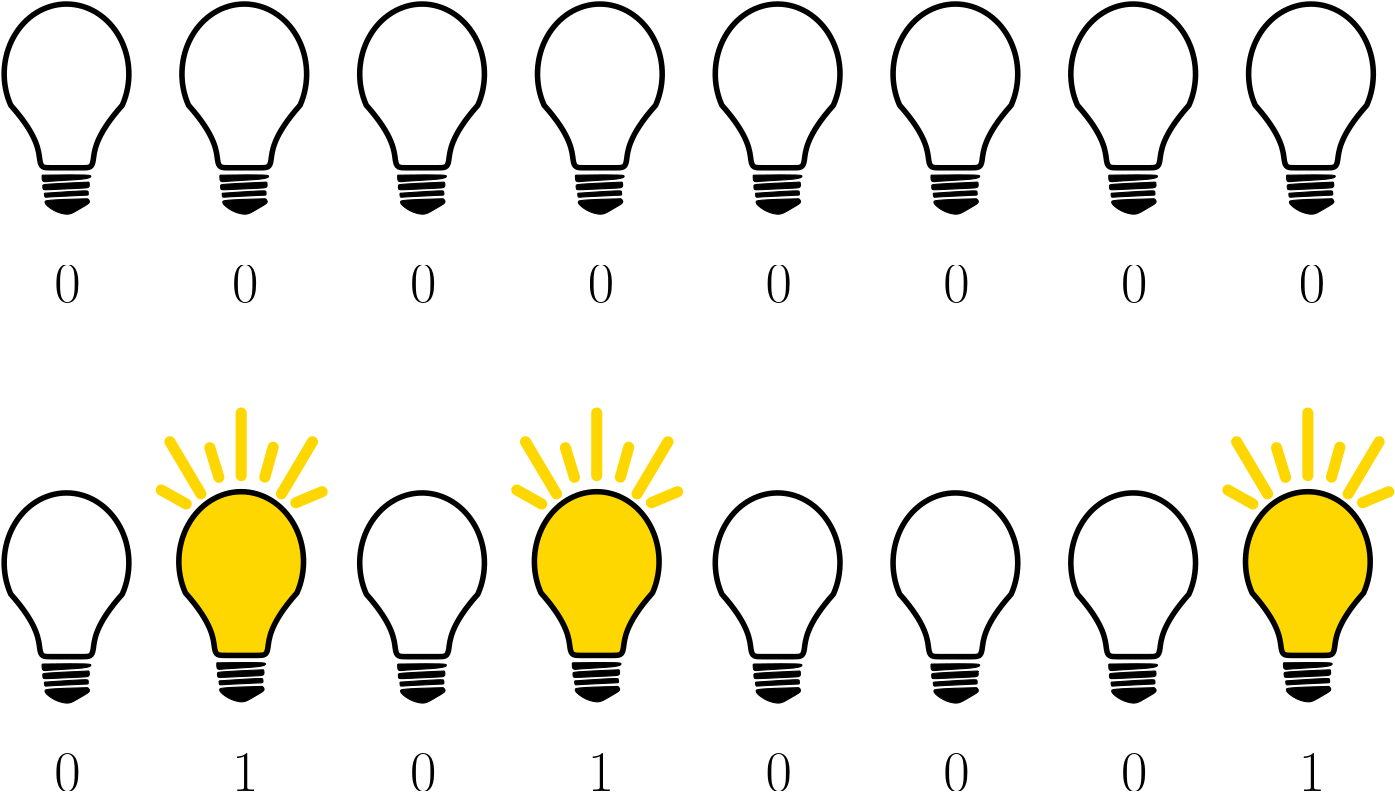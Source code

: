 <?xml version="1.0"?>
<!DOCTYPE ipe SYSTEM "ipe.dtd">
<ipe version="70212" creator="Ipe 7.2.13">
<info created="D:20210805163406" modified="D:20210805195112"/>
<ipestyle name="basic">
<symbol name="arrow/arc(spx)">
<path stroke="sym-stroke" fill="sym-stroke" pen="sym-pen">
0 0 m
-1 0.333 l
-1 -0.333 l
h
</path>
</symbol>
<symbol name="arrow/farc(spx)">
<path stroke="sym-stroke" fill="white" pen="sym-pen">
0 0 m
-1 0.333 l
-1 -0.333 l
h
</path>
</symbol>
<symbol name="arrow/ptarc(spx)">
<path stroke="sym-stroke" fill="sym-stroke" pen="sym-pen">
0 0 m
-1 0.333 l
-0.8 0 l
-1 -0.333 l
h
</path>
</symbol>
<symbol name="arrow/fptarc(spx)">
<path stroke="sym-stroke" fill="white" pen="sym-pen">
0 0 m
-1 0.333 l
-0.8 0 l
-1 -0.333 l
h
</path>
</symbol>
<symbol name="mark/circle(sx)" transformations="translations">
<path fill="sym-stroke">
0.6 0 0 0.6 0 0 e
0.4 0 0 0.4 0 0 e
</path>
</symbol>
<symbol name="mark/disk(sx)" transformations="translations">
<path fill="sym-stroke">
0.6 0 0 0.6 0 0 e
</path>
</symbol>
<symbol name="mark/fdisk(sfx)" transformations="translations">
<group>
<path fill="sym-fill">
0.5 0 0 0.5 0 0 e
</path>
<path fill="sym-stroke" fillrule="eofill">
0.6 0 0 0.6 0 0 e
0.4 0 0 0.4 0 0 e
</path>
</group>
</symbol>
<symbol name="mark/box(sx)" transformations="translations">
<path fill="sym-stroke" fillrule="eofill">
-0.6 -0.6 m
0.6 -0.6 l
0.6 0.6 l
-0.6 0.6 l
h
-0.4 -0.4 m
0.4 -0.4 l
0.4 0.4 l
-0.4 0.4 l
h
</path>
</symbol>
<symbol name="mark/square(sx)" transformations="translations">
<path fill="sym-stroke">
-0.6 -0.6 m
0.6 -0.6 l
0.6 0.6 l
-0.6 0.6 l
h
</path>
</symbol>
<symbol name="mark/fsquare(sfx)" transformations="translations">
<group>
<path fill="sym-fill">
-0.5 -0.5 m
0.5 -0.5 l
0.5 0.5 l
-0.5 0.5 l
h
</path>
<path fill="sym-stroke" fillrule="eofill">
-0.6 -0.6 m
0.6 -0.6 l
0.6 0.6 l
-0.6 0.6 l
h
-0.4 -0.4 m
0.4 -0.4 l
0.4 0.4 l
-0.4 0.4 l
h
</path>
</group>
</symbol>
<symbol name="mark/cross(sx)" transformations="translations">
<group>
<path fill="sym-stroke">
-0.43 -0.57 m
0.57 0.43 l
0.43 0.57 l
-0.57 -0.43 l
h
</path>
<path fill="sym-stroke">
-0.43 0.57 m
0.57 -0.43 l
0.43 -0.57 l
-0.57 0.43 l
h
</path>
</group>
</symbol>
<symbol name="arrow/fnormal(spx)">
<path stroke="sym-stroke" fill="white" pen="sym-pen">
0 0 m
-1 0.333 l
-1 -0.333 l
h
</path>
</symbol>
<symbol name="arrow/pointed(spx)">
<path stroke="sym-stroke" fill="sym-stroke" pen="sym-pen">
0 0 m
-1 0.333 l
-0.8 0 l
-1 -0.333 l
h
</path>
</symbol>
<symbol name="arrow/fpointed(spx)">
<path stroke="sym-stroke" fill="white" pen="sym-pen">
0 0 m
-1 0.333 l
-0.8 0 l
-1 -0.333 l
h
</path>
</symbol>
<symbol name="arrow/linear(spx)">
<path stroke="sym-stroke" pen="sym-pen">
-1 0.333 m
0 0 l
-1 -0.333 l
</path>
</symbol>
<symbol name="arrow/fdouble(spx)">
<path stroke="sym-stroke" fill="white" pen="sym-pen">
0 0 m
-1 0.333 l
-1 -0.333 l
h
-1 0 m
-2 0.333 l
-2 -0.333 l
h
</path>
</symbol>
<symbol name="arrow/double(spx)">
<path stroke="sym-stroke" fill="sym-stroke" pen="sym-pen">
0 0 m
-1 0.333 l
-1 -0.333 l
h
-1 0 m
-2 0.333 l
-2 -0.333 l
h
</path>
</symbol>
<pen name="heavier" value="0.8"/>
<pen name="fat" value="1.2"/>
<pen name="ultrafat" value="2"/>
<symbolsize name="large" value="5"/>
<symbolsize name="small" value="2"/>
<symbolsize name="tiny" value="1.1"/>
<arrowsize name="large" value="10"/>
<arrowsize name="small" value="5"/>
<arrowsize name="tiny" value="3"/>
<color name="sbblue" value="0.298 0.447 0.79"/>
<color name="sbgreen" value="0.333 0.658 0.407"/>
<color name="sborange" value="0.866 0.517 0.321"/>
<color name="sbred" value="0.768 0.305 0.321"/>
<color name="sbpurple" value="0.505 0.447 0.698"/>
<color name="red" value="1 0 0"/>
<color name="green" value="0 1 0"/>
<color name="blue" value="0 0 1"/>
<color name="yellow" value="1 1 0"/>
<color name="orange" value="1 0.647 0"/>
<color name="gold" value="1 0.843 0"/>
<color name="purple" value="0.627 0.125 0.941"/>
<color name="gray" value="0.745"/>
<color name="brown" value="0.647 0.165 0.165"/>
<color name="navy" value="0 0 0.502"/>
<color name="pink" value="1 0.753 0.796"/>
<color name="seagreen" value="0.18 0.545 0.341"/>
<color name="turquoise" value="0.251 0.878 0.816"/>
<color name="violet" value="0.933 0.51 0.933"/>
<color name="darkblue" value="0 0 0.545"/>
<color name="darkcyan" value="0 0.545 0.545"/>
<color name="darkgray" value="0.663"/>
<color name="verydarkgray" value="0.4"/>
<color name="darkgreen" value="0 0.392 0"/>
<color name="darkmagenta" value="0.545 0 0.545"/>
<color name="darkorange" value="1 0.549 0"/>
<color name="darkred" value="0.545 0 0"/>
<color name="lightblue" value="0.678 0.847 0.902"/>
<color name="lightcyan" value="0.878 1 1"/>
<color name="lightgray" value="0.827"/>
<color name="lightgreen" value="0.565 0.933 0.565"/>
<color name="lightyellow" value="1 1 0.878"/>
<dashstyle name="dashed" value="[4] 0"/>
<dashstyle name="dotted" value="[1 3] 0"/>
<dashstyle name="dash dotted" value="[4 2 1 2] 0"/>
<dashstyle name="dash dot dotted" value="[4 2 1 2 1 2] 0"/>
<textsize name="large" value="\large"/>
<textsize name="Large" value="\Large"/>
<textsize name="LARGE" value="\LARGE"/>
<textsize name="huge" value="\huge"/>
<textsize name="Huge" value="\Huge"/>
<textsize name="small" value="\small"/>
<textsize name="footnote" value="\footnotesize"/>
<textsize name="tiny" value="\tiny"/>
<textstyle name="center" begin="\begin{center}" end="\end{center}"/>
<textstyle name="itemize" begin="\begin{itemize}" end="\end{itemize}"/>
<textstyle name="item" begin="\begin{itemize}\item{}" end="\end{itemize}"/>
<gridsize name="4 pts" value="4"/>
<gridsize name="8 pts (~3 mm)" value="8"/>
<gridsize name="16 pts (~6 mm)" value="16"/>
<gridsize name="32 pts (~12 mm)" value="32"/>
<gridsize name="10 pts (~3.5 mm)" value="10"/>
<gridsize name="20 pts (~7 mm)" value="20"/>
<gridsize name="14 pts (~5 mm)" value="14"/>
<gridsize name="28 pts (~10 mm)" value="28"/>
<gridsize name="56 pts (~20 mm)" value="56"/>
<anglesize name="90 deg" value="90"/>
<anglesize name="60 deg" value="60"/>
<anglesize name="45 deg" value="45"/>
<anglesize name="30 deg" value="30"/>
<anglesize name="22.5 deg" value="22.5"/>
<opacity name="10%" value="0.1"/>
<opacity name="30%" value="0.3"/>
<opacity name="50%" value="0.5"/>
<opacity name="75%" value="0.75"/>
<tiling name="falling" angle="-60" step="4" width="1"/>
<tiling name="rising" angle="30" step="4" width="1"/>
</ipestyle>
<page>
<layer name="alpha"/>
<view layers="alpha" active="alpha"/>
<path layer="alpha" matrix="0.627426 0 0 0.703632 -26.018 65.202" stroke="black" pen="2">
160 736 m
35.7771 0 0 35.7771 128 752 96 736 a
112 720
112 704
116 704
140 704
144 704
144 720
160 736 c
h
</path>
<path matrix="0.627426 0 0 0.703632 -26.018 65.202" stroke="black" fill="black">
114.001 700.215 m
113.962 696.323
114.454 697.193
140.886 698.021
142.493 699.817
141.307 700.601
114.001 700.215 c
</path>
<path matrix="0.627426 0 0 0.703632 -26.2307 64.663" stroke="black" fill="black">
141.209 697.432 m
141.81 694.513
140.961 694.523
115.483 693.404
114.868 693.577
114.561 696.052
115.199 696.425
141.209 697.432 c
</path>
<path matrix="0.627426 0 0 0.703632 -26.0393 64.706" stroke="black" fill="black">
115.345 691.668 m
115.405 690
115.84 689.499
116.855 689.788
139.889 690.776
140.659 690.592
140.421 692.863
140.082 693.202
115.345 691.668 c
</path>
<path matrix="0.627426 0 0 0.703632 -26.018 65.202" stroke="black" fill="black">
140.127 688.152 m
115.78 687.64
115.737 686.602
115.568 685.461
121.036 681.603
128.283 679.828
131.666 680.845
137.135 683.862
139.95 685.176
141.939 686.722
140.127 688.152 c
</path>
<path matrix="0.627426 0 0 0.703632 37.982 65.202" stroke="black" pen="2">
160 736 m
35.7771 0 0 35.7771 128 752 96 736 a
112 720
112 704
116 704
140 704
144 704
144 720
160 736 c
h
</path>
<path matrix="0.627426 0 0 0.703632 37.982 65.202" stroke="black" fill="black">
114.001 700.215 m
113.962 696.323
114.454 697.193
140.886 698.021
142.493 699.817
141.307 700.601
114.001 700.215 c
</path>
<path matrix="0.627426 0 0 0.703632 37.7693 64.663" stroke="black" fill="black">
141.209 697.432 m
141.81 694.513
140.961 694.523
115.483 693.404
114.868 693.577
114.561 696.052
115.199 696.425
141.209 697.432 c
</path>
<path matrix="0.627426 0 0 0.703632 37.9607 64.706" stroke="black" fill="black">
115.345 691.668 m
115.405 690
115.84 689.499
116.855 689.788
139.889 690.776
140.659 690.592
140.421 692.863
140.082 693.202
115.345 691.668 c
</path>
<path matrix="0.627426 0 0 0.703632 37.982 65.202" stroke="black" fill="black">
140.127 688.152 m
115.78 687.64
115.737 686.602
115.568 685.461
121.036 681.603
128.283 679.828
131.666 680.845
137.135 683.862
139.95 685.176
141.939 686.722
140.127 688.152 c
</path>
<path matrix="0.627426 0 0 0.703632 101.982 65.202" stroke="black" pen="2">
160 736 m
35.7771 0 0 35.7771 128 752 96 736 a
112 720
112 704
116 704
140 704
144 704
144 720
160 736 c
h
</path>
<path matrix="0.627426 0 0 0.703632 101.982 65.202" stroke="black" fill="black">
114.001 700.215 m
113.962 696.323
114.454 697.193
140.886 698.021
142.493 699.817
141.307 700.601
114.001 700.215 c
</path>
<path matrix="0.627426 0 0 0.703632 101.769 64.663" stroke="black" fill="black">
141.209 697.432 m
141.81 694.513
140.961 694.523
115.483 693.404
114.868 693.577
114.561 696.052
115.199 696.425
141.209 697.432 c
</path>
<path matrix="0.627426 0 0 0.703632 101.961 64.706" stroke="black" fill="black">
115.345 691.668 m
115.405 690
115.84 689.499
116.855 689.788
139.889 690.776
140.659 690.592
140.421 692.863
140.082 693.202
115.345 691.668 c
</path>
<path matrix="0.627426 0 0 0.703632 101.982 65.202" stroke="black" fill="black">
140.127 688.152 m
115.78 687.64
115.737 686.602
115.568 685.461
121.036 681.603
128.283 679.828
131.666 680.845
137.135 683.862
139.95 685.176
141.939 686.722
140.127 688.152 c
</path>
<path matrix="0.627426 0 0 0.703632 165.982 65.202" stroke="black" pen="2">
160 736 m
35.7771 0 0 35.7771 128 752 96 736 a
112 720
112 704
116 704
140 704
144 704
144 720
160 736 c
h
</path>
<path matrix="0.627426 0 0 0.703632 165.982 65.202" stroke="black" fill="black">
114.001 700.215 m
113.962 696.323
114.454 697.193
140.886 698.021
142.493 699.817
141.307 700.601
114.001 700.215 c
</path>
<path matrix="0.627426 0 0 0.703632 165.769 64.663" stroke="black" fill="black">
141.209 697.432 m
141.81 694.513
140.961 694.523
115.483 693.404
114.868 693.577
114.561 696.052
115.199 696.425
141.209 697.432 c
</path>
<path matrix="0.627426 0 0 0.703632 165.961 64.706" stroke="black" fill="black">
115.345 691.668 m
115.405 690
115.84 689.499
116.855 689.788
139.889 690.776
140.659 690.592
140.421 692.863
140.082 693.202
115.345 691.668 c
</path>
<path matrix="0.627426 0 0 0.703632 165.982 65.202" stroke="black" fill="black">
140.127 688.152 m
115.78 687.64
115.737 686.602
115.568 685.461
121.036 681.603
128.283 679.828
131.666 680.845
137.135 683.862
139.95 685.176
141.939 686.722
140.127 688.152 c
</path>
<path matrix="0.627426 0 0 0.703632 229.982 65.202" stroke="black" pen="2">
160 736 m
35.7771 0 0 35.7771 128 752 96 736 a
112 720
112 704
116 704
140 704
144 704
144 720
160 736 c
h
</path>
<path matrix="0.627426 0 0 0.703632 229.982 65.202" stroke="black" fill="black">
114.001 700.215 m
113.962 696.323
114.454 697.193
140.886 698.021
142.493 699.817
141.307 700.601
114.001 700.215 c
</path>
<path matrix="0.627426 0 0 0.703632 229.769 64.663" stroke="black" fill="black">
141.209 697.432 m
141.81 694.513
140.961 694.523
115.483 693.404
114.868 693.577
114.561 696.052
115.199 696.425
141.209 697.432 c
</path>
<path matrix="0.627426 0 0 0.703632 229.961 64.706" stroke="black" fill="black">
115.345 691.668 m
115.405 690
115.84 689.499
116.855 689.788
139.889 690.776
140.659 690.592
140.421 692.863
140.082 693.202
115.345 691.668 c
</path>
<path matrix="0.627426 0 0 0.703632 229.982 65.202" stroke="black" fill="black">
140.127 688.152 m
115.78 687.64
115.737 686.602
115.568 685.461
121.036 681.603
128.283 679.828
131.666 680.845
137.135 683.862
139.95 685.176
141.939 686.722
140.127 688.152 c
</path>
<path matrix="0.627426 0 0 0.703632 293.982 65.202" stroke="black" pen="2">
160 736 m
35.7771 0 0 35.7771 128 752 96 736 a
112 720
112 704
116 704
140 704
144 704
144 720
160 736 c
h
</path>
<path matrix="0.627426 0 0 0.703632 293.982 65.202" stroke="black" fill="black">
114.001 700.215 m
113.962 696.323
114.454 697.193
140.886 698.021
142.493 699.817
141.307 700.601
114.001 700.215 c
</path>
<path matrix="0.627426 0 0 0.703632 293.769 64.663" stroke="black" fill="black">
141.209 697.432 m
141.81 694.513
140.961 694.523
115.483 693.404
114.868 693.577
114.561 696.052
115.199 696.425
141.209 697.432 c
</path>
<path matrix="0.627426 0 0 0.703632 293.961 64.706" stroke="black" fill="black">
115.345 691.668 m
115.405 690
115.84 689.499
116.855 689.788
139.889 690.776
140.659 690.592
140.421 692.863
140.082 693.202
115.345 691.668 c
</path>
<path matrix="0.627426 0 0 0.703632 293.982 65.202" stroke="black" fill="black">
140.127 688.152 m
115.78 687.64
115.737 686.602
115.568 685.461
121.036 681.603
128.283 679.828
131.666 680.845
137.135 683.862
139.95 685.176
141.939 686.722
140.127 688.152 c
</path>
<path matrix="0.627426 0 0 0.703632 357.982 65.202" stroke="black" pen="2">
160 736 m
35.7771 0 0 35.7771 128 752 96 736 a
112 720
112 704
116 704
140 704
144 704
144 720
160 736 c
h
</path>
<path matrix="0.627426 0 0 0.703632 357.982 65.202" stroke="black" fill="black">
114.001 700.215 m
113.962 696.323
114.454 697.193
140.886 698.021
142.493 699.817
141.307 700.601
114.001 700.215 c
</path>
<path matrix="0.627426 0 0 0.703632 357.769 64.663" stroke="black" fill="black">
141.209 697.432 m
141.81 694.513
140.961 694.523
115.483 693.404
114.868 693.577
114.561 696.052
115.199 696.425
141.209 697.432 c
</path>
<path matrix="0.627426 0 0 0.703632 357.961 64.706" stroke="black" fill="black">
115.345 691.668 m
115.405 690
115.84 689.499
116.855 689.788
139.889 690.776
140.659 690.592
140.421 692.863
140.082 693.202
115.345 691.668 c
</path>
<path matrix="0.627426 0 0 0.703632 357.982 65.202" stroke="black" fill="black">
140.127 688.152 m
115.78 687.64
115.737 686.602
115.568 685.461
121.036 681.603
128.283 679.828
131.666 680.845
137.135 683.862
139.95 685.176
141.939 686.722
140.127 688.152 c
</path>
<path matrix="0.627426 0 0 0.703632 421.982 65.202" stroke="black" pen="2">
160 736 m
35.7771 0 0 35.7771 128 752 96 736 a
112 720
112 704
116 704
140 704
144 704
144 720
160 736 c
h
</path>
<path matrix="0.627426 0 0 0.703632 421.982 65.202" stroke="black" fill="black">
114.001 700.215 m
113.962 696.323
114.454 697.193
140.886 698.021
142.493 699.817
141.307 700.601
114.001 700.215 c
</path>
<path matrix="0.627426 0 0 0.703632 421.769 64.663" stroke="black" fill="black">
141.209 697.432 m
141.81 694.513
140.961 694.523
115.483 693.404
114.868 693.577
114.561 696.052
115.199 696.425
141.209 697.432 c
</path>
<path matrix="0.627426 0 0 0.703632 421.961 64.706" stroke="black" fill="black">
115.345 691.668 m
115.405 690
115.84 689.499
116.855 689.788
139.889 690.776
140.659 690.592
140.421 692.863
140.082 693.202
115.345 691.668 c
</path>
<path matrix="0.627426 0 0 0.703632 421.982 65.202" stroke="black" fill="black">
140.127 688.152 m
115.78 687.64
115.737 686.602
115.568 685.461
121.036 681.603
128.283 679.828
131.666 680.845
137.135 683.862
139.95 685.176
141.939 686.722
140.127 688.152 c
</path>
<text matrix="1 0 0 1 -6.09701 -71.7815" transformations="translations" pos="56 584" stroke="black" type="label" width="9.476" height="13.319" depth="0" valign="baseline" size="20">0</text>
<text matrix="1 0 0 1 57.903 -71.7815" transformations="translations" pos="56 584" stroke="black" type="label" width="9.476" height="13.319" depth="0" valign="baseline" size="20">0</text>
<text matrix="1 0 0 1 121.903 -71.7815" transformations="translations" pos="56 584" stroke="black" type="label" width="9.476" height="13.319" depth="0" valign="baseline" size="20">0</text>
<text matrix="1 0 0 1 185.903 -71.7815" transformations="translations" pos="56 584" stroke="black" type="label" width="9.476" height="13.319" depth="0" valign="baseline" size="20">0</text>
<text matrix="1 0 0 1 249.903 -71.7815" transformations="translations" pos="56 584" stroke="black" type="label" width="9.476" height="13.319" depth="0" valign="baseline" size="20">0</text>
<text matrix="1 0 0 1 313.903 -71.7815" transformations="translations" pos="56 584" stroke="black" type="label" width="9.476" height="13.319" depth="0" valign="baseline" size="20">0</text>
<text matrix="1 0 0 1 377.903 -71.7815" transformations="translations" pos="56 584" stroke="black" type="label" width="9.476" height="13.319" depth="0" valign="baseline" size="20">0</text>
<text matrix="1 0 0 1 441.903 -71.7815" transformations="translations" pos="56 584" stroke="black" type="label" width="9.476" height="13.319" depth="0" valign="baseline" size="20">0</text>
<path matrix="0.627426 0 0 0.703632 36.8596 -110.35" stroke="black" fill="gold" pen="2">
160 736 m
35.7771 0 0 35.7771 128 752 96 736 a
112 720
112 704
116 704
140 704
144 704
144 720
160 736 c
h
</path>
<path matrix="0.627426 0 0 0.703632 36.8596 -110.35" stroke="black" fill="black">
114.001 700.215 m
113.962 696.323
114.454 697.193
140.886 698.021
142.493 699.817
141.307 700.601
114.001 700.215 c
</path>
<path matrix="0.627426 0 0 0.703632 36.6469 -110.889" stroke="black" fill="black">
141.209 697.432 m
141.81 694.513
140.961 694.523
115.483 693.404
114.868 693.577
114.561 696.052
115.199 696.425
141.209 697.432 c
</path>
<path matrix="0.627426 0 0 0.703632 36.8383 -110.846" stroke="black" fill="black">
115.345 691.668 m
115.405 690
115.84 689.499
116.855 689.788
139.889 690.776
140.659 690.592
140.421 692.863
140.082 693.202
115.345 691.668 c
</path>
<path matrix="0.627426 0 0 0.703632 36.8596 -110.35" stroke="black" fill="black">
140.127 688.152 m
115.78 687.64
115.737 686.602
115.568 685.461
121.036 681.603
128.283 679.828
131.666 680.845
137.135 683.862
139.95 685.176
141.939 686.722
140.127 688.152 c
</path>
<path matrix="0.627426 0 0 0.703632 36.8596 -110.35" stroke="gold" fill="black" pen="4" cap="1">
128 828 m
128 796 l
</path>
<path matrix="0.52205 0.390305 -0.348033 0.585457 312.873 -72.795" stroke="gold" fill="black" pen="4" cap="1">
128 828 m
128 796 l
</path>
<path matrix="0.52205 -0.390305 0.348033 0.585457 -212.178 27.123" stroke="gold" fill="black" pen="4" cap="1">
128 828 m
128 796 l
</path>
<path matrix="0.59371 0.227554 -0.202909 0.665821 204.154 -106.347" stroke="gold" fill="black" pen="4" cap="1">
112 796 m
112 812 l
</path>
<path matrix="0.598802 -0.210105 0.18735 0.671531 -107.274 -55.911" stroke="gold" fill="black" pen="4" cap="1">
140 796 m
140 812 l
</path>
<path matrix="0.220231 -0.658862 0.587505 0.24698 -354.259 353.758" stroke="gold" fill="black" pen="4" cap="1">
160 776 m
160 792 l
</path>
<path matrix="0.280594 0.629347 -0.561187 0.314674 505.917 134.915" stroke="gold" fill="black" pen="4" cap="1">
96 776 m
96 792 l
</path>
<path matrix="0.627426 0 0 0.703632 164.86 -110.35" stroke="black" fill="gold" pen="2">
160 736 m
35.7771 0 0 35.7771 128 752 96 736 a
112 720
112 704
116 704
140 704
144 704
144 720
160 736 c
h
</path>
<path matrix="0.627426 0 0 0.703632 164.86 -110.35" stroke="black" fill="black">
114.001 700.215 m
113.962 696.323
114.454 697.193
140.886 698.021
142.493 699.817
141.307 700.601
114.001 700.215 c
</path>
<path matrix="0.627426 0 0 0.703632 164.647 -110.889" stroke="black" fill="black">
141.209 697.432 m
141.81 694.513
140.961 694.523
115.483 693.404
114.868 693.577
114.561 696.052
115.199 696.425
141.209 697.432 c
</path>
<path matrix="0.627426 0 0 0.703632 164.838 -110.846" stroke="black" fill="black">
115.345 691.668 m
115.405 690
115.84 689.499
116.855 689.788
139.889 690.776
140.659 690.592
140.421 692.863
140.082 693.202
115.345 691.668 c
</path>
<path matrix="0.627426 0 0 0.703632 164.86 -110.35" stroke="black" fill="black">
140.127 688.152 m
115.78 687.64
115.737 686.602
115.568 685.461
121.036 681.603
128.283 679.828
131.666 680.845
137.135 683.862
139.95 685.176
141.939 686.722
140.127 688.152 c
</path>
<path matrix="0.627426 0 0 0.703632 164.86 -110.35" stroke="gold" fill="black" pen="4" cap="1">
128 828 m
128 796 l
</path>
<path matrix="0.52205 0.390305 -0.348033 0.585457 440.873 -72.795" stroke="gold" fill="black" pen="4" cap="1">
128 828 m
128 796 l
</path>
<path matrix="0.52205 -0.390305 0.348033 0.585457 -84.178 27.123" stroke="gold" fill="black" pen="4" cap="1">
128 828 m
128 796 l
</path>
<path matrix="0.59371 0.227554 -0.202909 0.665821 332.154 -106.347" stroke="gold" fill="black" pen="4" cap="1">
112 796 m
112 812 l
</path>
<path matrix="0.598802 -0.210105 0.18735 0.671531 20.726 -55.911" stroke="gold" fill="black" pen="4" cap="1">
140 796 m
140 812 l
</path>
<path matrix="0.220231 -0.658862 0.587505 0.24698 -226.259 353.758" stroke="gold" fill="black" pen="4" cap="1">
160 776 m
160 792 l
</path>
<path matrix="0.280594 0.629347 -0.561187 0.314674 633.917 134.915" stroke="gold" fill="black" pen="4" cap="1">
96 776 m
96 792 l
</path>
<path matrix="0.627426 0 0 0.703632 420.86 -110.35" stroke="black" fill="gold" pen="2">
160 736 m
35.7771 0 0 35.7771 128 752 96 736 a
112 720
112 704
116 704
140 704
144 704
144 720
160 736 c
h
</path>
<path matrix="0.627426 0 0 0.703632 420.86 -110.35" stroke="black" fill="black">
114.001 700.215 m
113.962 696.323
114.454 697.193
140.886 698.021
142.493 699.817
141.307 700.601
114.001 700.215 c
</path>
<path matrix="0.627426 0 0 0.703632 420.647 -110.889" stroke="black" fill="black">
141.209 697.432 m
141.81 694.513
140.961 694.523
115.483 693.404
114.868 693.577
114.561 696.052
115.199 696.425
141.209 697.432 c
</path>
<path matrix="0.627426 0 0 0.703632 420.838 -110.846" stroke="black" fill="black">
115.345 691.668 m
115.405 690
115.84 689.499
116.855 689.788
139.889 690.776
140.659 690.592
140.421 692.863
140.082 693.202
115.345 691.668 c
</path>
<path matrix="0.627426 0 0 0.703632 420.86 -110.35" stroke="black" fill="black">
140.127 688.152 m
115.78 687.64
115.737 686.602
115.568 685.461
121.036 681.603
128.283 679.828
131.666 680.845
137.135 683.862
139.95 685.176
141.939 686.722
140.127 688.152 c
</path>
<path matrix="0.627426 0 0 0.703632 420.86 -110.35" stroke="gold" fill="black" pen="4" cap="1">
128 828 m
128 796 l
</path>
<path matrix="0.52205 0.390305 -0.348033 0.585457 696.873 -72.795" stroke="gold" fill="black" pen="4" cap="1">
128 828 m
128 796 l
</path>
<path matrix="0.52205 -0.390305 0.348033 0.585457 171.822 27.123" stroke="gold" fill="black" pen="4" cap="1">
128 828 m
128 796 l
</path>
<path matrix="0.59371 0.227554 -0.202909 0.665821 588.154 -106.347" stroke="gold" fill="black" pen="4" cap="1">
112 796 m
112 812 l
</path>
<path matrix="0.598802 -0.210105 0.18735 0.671531 276.726 -55.911" stroke="gold" fill="black" pen="4" cap="1">
140 796 m
140 812 l
</path>
<path matrix="0.220231 -0.658862 0.587505 0.24698 29.741 353.758" stroke="gold" fill="black" pen="4" cap="1">
160 776 m
160 792 l
</path>
<path matrix="0.280594 0.629347 -0.561187 0.314674 889.917 134.915" stroke="gold" fill="black" pen="4" cap="1">
96 776 m
96 792 l
</path>
<path matrix="0.627426 0 0 0.703632 -26.018 -110.798" stroke="black" pen="2">
160 736 m
35.7771 0 0 35.7771 128 752 96 736 a
112 720
112 704
116 704
140 704
144 704
144 720
160 736 c
h
</path>
<path matrix="0.627426 0 0 0.703632 -26.018 -110.798" stroke="black" fill="black">
114.001 700.215 m
113.962 696.323
114.454 697.193
140.886 698.021
142.493 699.817
141.307 700.601
114.001 700.215 c
</path>
<path matrix="0.627426 0 0 0.703632 -26.2307 -111.337" stroke="black" fill="black">
141.209 697.432 m
141.81 694.513
140.961 694.523
115.483 693.404
114.868 693.577
114.561 696.052
115.199 696.425
141.209 697.432 c
</path>
<path matrix="0.627426 0 0 0.703632 -26.0393 -111.294" stroke="black" fill="black">
115.345 691.668 m
115.405 690
115.84 689.499
116.855 689.788
139.889 690.776
140.659 690.592
140.421 692.863
140.082 693.202
115.345 691.668 c
</path>
<path matrix="0.627426 0 0 0.703632 -26.018 -110.798" stroke="black" fill="black">
140.127 688.152 m
115.78 687.64
115.737 686.602
115.568 685.461
121.036 681.603
128.283 679.828
131.666 680.845
137.135 683.862
139.95 685.176
141.939 686.722
140.127 688.152 c
</path>
<text matrix="1 0 0 1 -6.09701 -247.782" transformations="translations" pos="56 584" stroke="black" type="label" width="9.476" height="13.319" depth="0" valign="baseline" size="20">0</text>
<path matrix="0.627426 0 0 0.703632 101.982 -110.798" stroke="black" pen="2">
160 736 m
35.7771 0 0 35.7771 128 752 96 736 a
112 720
112 704
116 704
140 704
144 704
144 720
160 736 c
h
</path>
<path matrix="0.627426 0 0 0.703632 101.982 -110.798" stroke="black" fill="black">
114.001 700.215 m
113.962 696.323
114.454 697.193
140.886 698.021
142.493 699.817
141.307 700.601
114.001 700.215 c
</path>
<path matrix="0.627426 0 0 0.703632 101.769 -111.337" stroke="black" fill="black">
141.209 697.432 m
141.81 694.513
140.961 694.523
115.483 693.404
114.868 693.577
114.561 696.052
115.199 696.425
141.209 697.432 c
</path>
<path matrix="0.627426 0 0 0.703632 101.961 -111.294" stroke="black" fill="black">
115.345 691.668 m
115.405 690
115.84 689.499
116.855 689.788
139.889 690.776
140.659 690.592
140.421 692.863
140.082 693.202
115.345 691.668 c
</path>
<path matrix="0.627426 0 0 0.703632 101.982 -110.798" stroke="black" fill="black">
140.127 688.152 m
115.78 687.64
115.737 686.602
115.568 685.461
121.036 681.603
128.283 679.828
131.666 680.845
137.135 683.862
139.95 685.176
141.939 686.722
140.127 688.152 c
</path>
<text matrix="1 0 0 1 121.903 -247.782" transformations="translations" pos="56 584" stroke="black" type="label" width="9.476" height="13.319" depth="0" valign="baseline" size="20">0</text>
<path matrix="0.627426 0 0 0.703632 229.982 -110.798" stroke="black" pen="2">
160 736 m
35.7771 0 0 35.7771 128 752 96 736 a
112 720
112 704
116 704
140 704
144 704
144 720
160 736 c
h
</path>
<path matrix="0.627426 0 0 0.703632 229.982 -110.798" stroke="black" fill="black">
114.001 700.215 m
113.962 696.323
114.454 697.193
140.886 698.021
142.493 699.817
141.307 700.601
114.001 700.215 c
</path>
<path matrix="0.627426 0 0 0.703632 229.769 -111.337" stroke="black" fill="black">
141.209 697.432 m
141.81 694.513
140.961 694.523
115.483 693.404
114.868 693.577
114.561 696.052
115.199 696.425
141.209 697.432 c
</path>
<path matrix="0.627426 0 0 0.703632 229.961 -111.294" stroke="black" fill="black">
115.345 691.668 m
115.405 690
115.84 689.499
116.855 689.788
139.889 690.776
140.659 690.592
140.421 692.863
140.082 693.202
115.345 691.668 c
</path>
<path matrix="0.627426 0 0 0.703632 229.982 -110.798" stroke="black" fill="black">
140.127 688.152 m
115.78 687.64
115.737 686.602
115.568 685.461
121.036 681.603
128.283 679.828
131.666 680.845
137.135 683.862
139.95 685.176
141.939 686.722
140.127 688.152 c
</path>
<text matrix="1 0 0 1 249.903 -247.782" transformations="translations" pos="56 584" stroke="black" type="label" width="9.476" height="13.319" depth="0" valign="baseline" size="20">0</text>
<path matrix="0.627426 0 0 0.703632 293.982 -110.798" stroke="black" pen="2">
160 736 m
35.7771 0 0 35.7771 128 752 96 736 a
112 720
112 704
116 704
140 704
144 704
144 720
160 736 c
h
</path>
<path matrix="0.627426 0 0 0.703632 293.982 -110.798" stroke="black" fill="black">
114.001 700.215 m
113.962 696.323
114.454 697.193
140.886 698.021
142.493 699.817
141.307 700.601
114.001 700.215 c
</path>
<path matrix="0.627426 0 0 0.703632 293.769 -111.337" stroke="black" fill="black">
141.209 697.432 m
141.81 694.513
140.961 694.523
115.483 693.404
114.868 693.577
114.561 696.052
115.199 696.425
141.209 697.432 c
</path>
<path matrix="0.627426 0 0 0.703632 293.961 -111.294" stroke="black" fill="black">
115.345 691.668 m
115.405 690
115.84 689.499
116.855 689.788
139.889 690.776
140.659 690.592
140.421 692.863
140.082 693.202
115.345 691.668 c
</path>
<path matrix="0.627426 0 0 0.703632 293.982 -110.798" stroke="black" fill="black">
140.127 688.152 m
115.78 687.64
115.737 686.602
115.568 685.461
121.036 681.603
128.283 679.828
131.666 680.845
137.135 683.862
139.95 685.176
141.939 686.722
140.127 688.152 c
</path>
<text matrix="1 0 0 1 313.903 -247.782" transformations="translations" pos="56 584" stroke="black" type="label" width="9.476" height="13.319" depth="0" valign="baseline" size="20">0</text>
<path matrix="0.627426 0 0 0.703632 357.982 -110.798" stroke="black" pen="2">
160 736 m
35.7771 0 0 35.7771 128 752 96 736 a
112 720
112 704
116 704
140 704
144 704
144 720
160 736 c
h
</path>
<path matrix="0.627426 0 0 0.703632 357.982 -110.798" stroke="black" fill="black">
114.001 700.215 m
113.962 696.323
114.454 697.193
140.886 698.021
142.493 699.817
141.307 700.601
114.001 700.215 c
</path>
<path matrix="0.627426 0 0 0.703632 357.769 -111.337" stroke="black" fill="black">
141.209 697.432 m
141.81 694.513
140.961 694.523
115.483 693.404
114.868 693.577
114.561 696.052
115.199 696.425
141.209 697.432 c
</path>
<path matrix="0.627426 0 0 0.703632 357.961 -111.294" stroke="black" fill="black">
115.345 691.668 m
115.405 690
115.84 689.499
116.855 689.788
139.889 690.776
140.659 690.592
140.421 692.863
140.082 693.202
115.345 691.668 c
</path>
<path matrix="0.627426 0 0 0.703632 357.982 -110.798" stroke="black" fill="black">
140.127 688.152 m
115.78 687.64
115.737 686.602
115.568 685.461
121.036 681.603
128.283 679.828
131.666 680.845
137.135 683.862
139.95 685.176
141.939 686.722
140.127 688.152 c
</path>
<text matrix="1 0 0 1 377.903 -247.782" transformations="translations" pos="56 584" stroke="black" type="label" width="9.476" height="13.319" depth="0" valign="baseline" size="20">0</text>
<text matrix="1 0 0 1 57.903 -247.782" transformations="translations" pos="56 584" stroke="black" type="label" width="9.476" height="13.319" depth="0" valign="baseline" size="20">1</text>
<text matrix="1 0 0 1 185.903 -247.782" transformations="translations" pos="56 584" stroke="black" type="label" width="9.476" height="13.319" depth="0" valign="baseline" size="20">1</text>
<text matrix="1 0 0 1 441.903 -247.782" transformations="translations" pos="56 584" stroke="black" type="label" width="9.476" height="13.319" depth="0" valign="baseline" size="20">1</text>
</page>
</ipe>
